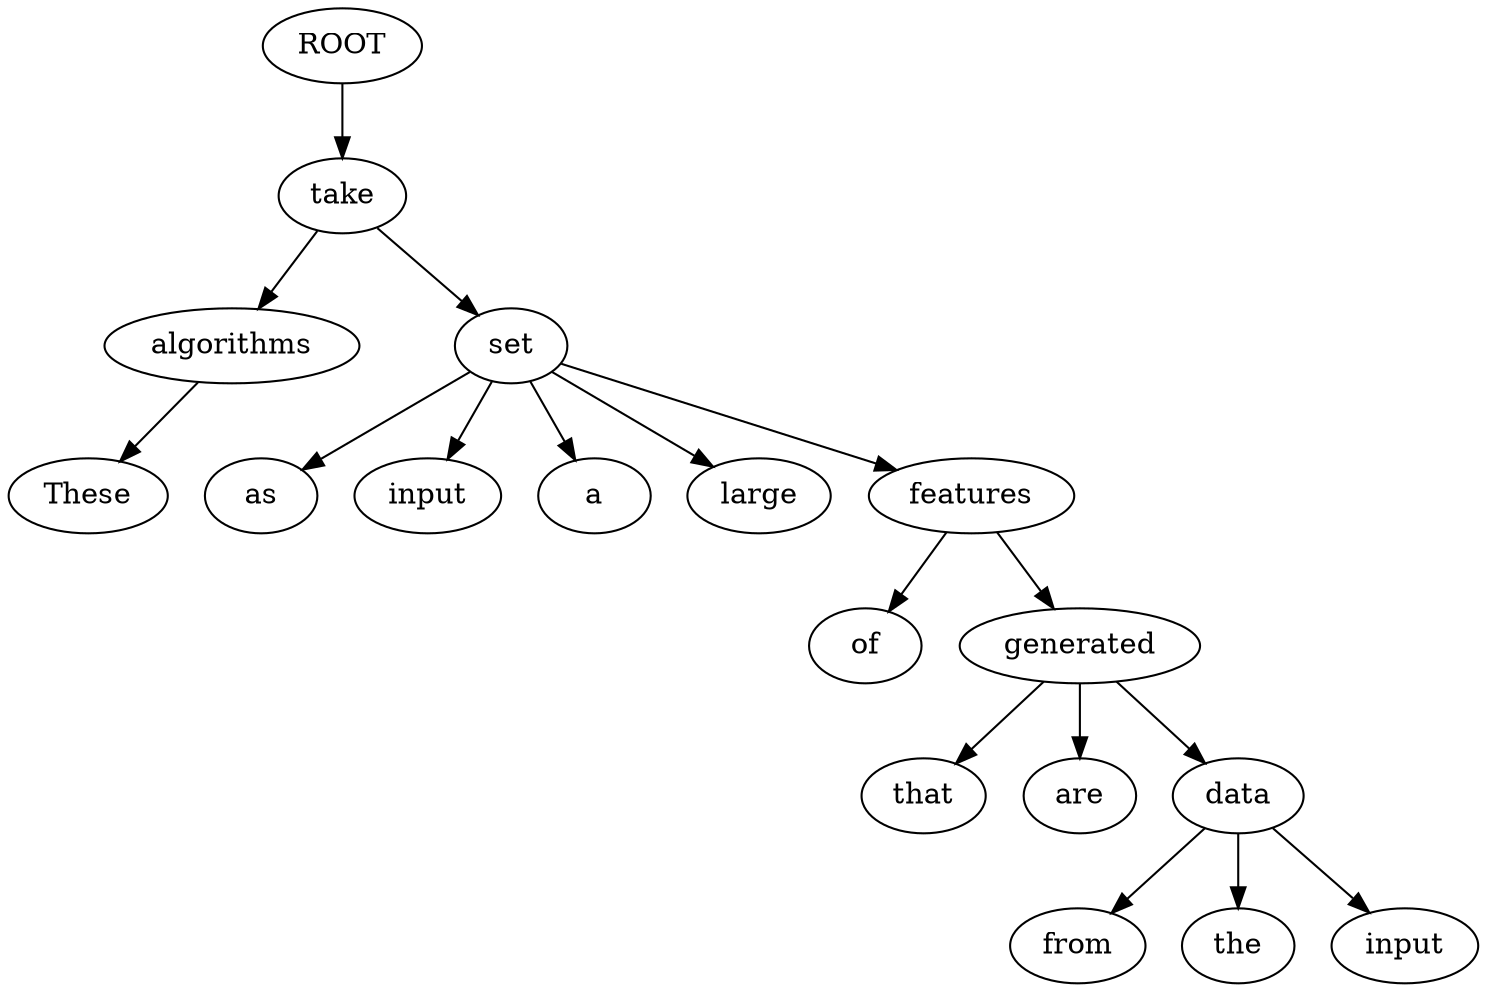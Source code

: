digraph graph37 {
	node0 [label="ROOT"];
	node1 [label="These"];
	node2 [label="algorithms"];
	node3 [label="take"];
	node4 [label="as"];
	node5 [label="input"];
	node6 [label="a"];
	node7 [label="large"];
	node8 [label="set"];
	node9 [label="of"];
	node11 [label="features"];
	node13 [label="that"];
	node14 [label="are"];
	node15 [label="generated"];
	node16 [label="from"];
	node17 [label="the"];
	node18 [label="input"];
	node19 [label="data"];
	node0 -> node3;
	node2 -> node1;
	node3 -> node2;
	node8 -> node4;
	node8 -> node5;
	node8 -> node6;
	node8 -> node7;
	node3 -> node8;
	node11 -> node9;
	node8 -> node11;
	node15 -> node13;
	node15 -> node14;
	node11 -> node15;
	node19 -> node16;
	node19 -> node17;
	node19 -> node18;
	node15 -> node19;
}
